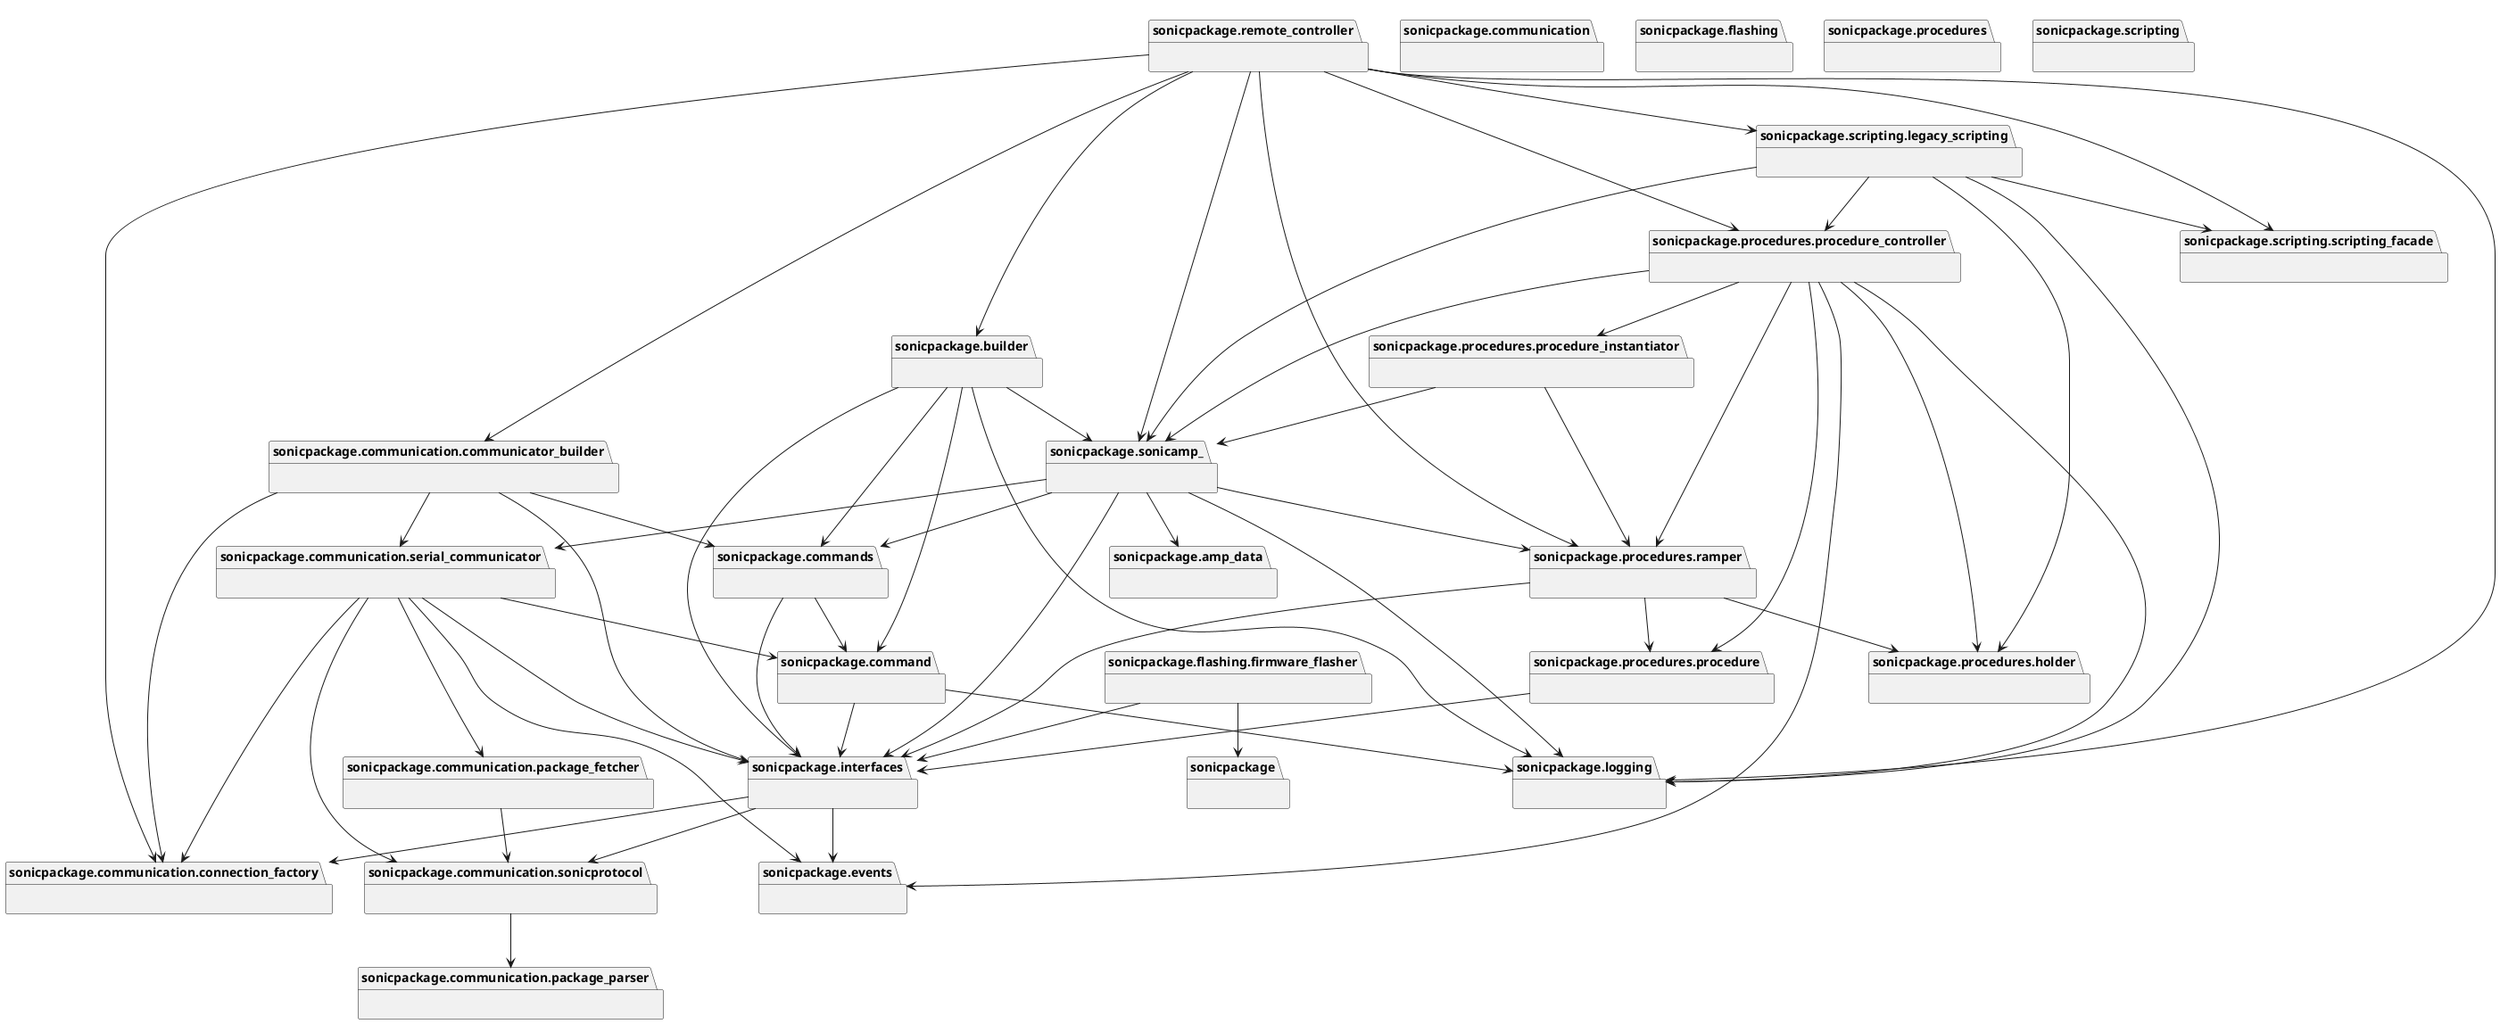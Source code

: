 @startuml packages_sonicpackage
set namespaceSeparator none
package "sonicpackage" as sonicpackage {
}
package "sonicpackage.amp_data" as sonicpackage.amp_data {
}
package "sonicpackage.builder" as sonicpackage.builder {
}
package "sonicpackage.command" as sonicpackage.command {
}
package "sonicpackage.commands" as sonicpackage.commands {
}
package "sonicpackage.communication" as sonicpackage.communication {
}
package "sonicpackage.communication.communicator_builder" as sonicpackage.communication.communicator_builder {
}
package "sonicpackage.communication.connection_factory" as sonicpackage.communication.connection_factory {
}
package "sonicpackage.communication.package_fetcher" as sonicpackage.communication.package_fetcher {
}
package "sonicpackage.communication.package_parser" as sonicpackage.communication.package_parser {
}
package "sonicpackage.communication.serial_communicator" as sonicpackage.communication.serial_communicator {
}
package "sonicpackage.communication.sonicprotocol" as sonicpackage.communication.sonicprotocol {
}
package "sonicpackage.events" as sonicpackage.events {
}
package "sonicpackage.flashing" as sonicpackage.flashing {
}
package "sonicpackage.flashing.firmware_flasher" as sonicpackage.flashing.firmware_flasher {
}
package "sonicpackage.interfaces" as sonicpackage.interfaces {
}
package "sonicpackage.logging" as sonicpackage.logging {
}
package "sonicpackage.procedures" as sonicpackage.procedures {
}
package "sonicpackage.procedures.holder" as sonicpackage.procedures.holder {
}
package "sonicpackage.procedures.procedure" as sonicpackage.procedures.procedure {
}
package "sonicpackage.procedures.procedure_controller" as sonicpackage.procedures.procedure_controller {
}
package "sonicpackage.procedures.procedure_instantiator" as sonicpackage.procedures.procedure_instantiator {
}
package "sonicpackage.procedures.ramper" as sonicpackage.procedures.ramper {
}
package "sonicpackage.remote_controller" as sonicpackage.remote_controller {
}
package "sonicpackage.scripting" as sonicpackage.scripting {
}
package "sonicpackage.scripting.legacy_scripting" as sonicpackage.scripting.legacy_scripting {
}
package "sonicpackage.scripting.scripting_facade" as sonicpackage.scripting.scripting_facade {
}
package "sonicpackage.sonicamp_" as sonicpackage.sonicamp_ {
}
sonicpackage.builder --> sonicpackage.command
sonicpackage.builder --> sonicpackage.commands
sonicpackage.builder --> sonicpackage.interfaces
sonicpackage.builder --> sonicpackage.logging
sonicpackage.builder --> sonicpackage.sonicamp_
sonicpackage.command --> sonicpackage.interfaces
sonicpackage.command --> sonicpackage.logging
sonicpackage.commands --> sonicpackage.command
sonicpackage.commands --> sonicpackage.interfaces
sonicpackage.communication.communicator_builder --> sonicpackage.commands
sonicpackage.communication.communicator_builder --> sonicpackage.communication.connection_factory
sonicpackage.communication.communicator_builder --> sonicpackage.communication.serial_communicator
sonicpackage.communication.communicator_builder --> sonicpackage.interfaces
sonicpackage.communication.package_fetcher --> sonicpackage.communication.sonicprotocol
sonicpackage.communication.serial_communicator --> sonicpackage.command
sonicpackage.communication.serial_communicator --> sonicpackage.communication.connection_factory
sonicpackage.communication.serial_communicator --> sonicpackage.communication.package_fetcher
sonicpackage.communication.serial_communicator --> sonicpackage.communication.sonicprotocol
sonicpackage.communication.serial_communicator --> sonicpackage.events
sonicpackage.communication.serial_communicator --> sonicpackage.interfaces
sonicpackage.communication.sonicprotocol --> sonicpackage.communication.package_parser
sonicpackage.flashing.firmware_flasher --> sonicpackage
sonicpackage.flashing.firmware_flasher --> sonicpackage.interfaces
sonicpackage.interfaces --> sonicpackage.communication.connection_factory
sonicpackage.interfaces --> sonicpackage.communication.sonicprotocol
sonicpackage.interfaces --> sonicpackage.events
sonicpackage.procedures.procedure --> sonicpackage.interfaces
sonicpackage.procedures.procedure_controller --> sonicpackage.events
sonicpackage.procedures.procedure_controller --> sonicpackage.logging
sonicpackage.procedures.procedure_controller --> sonicpackage.procedures.holder
sonicpackage.procedures.procedure_controller --> sonicpackage.procedures.procedure
sonicpackage.procedures.procedure_controller --> sonicpackage.procedures.procedure_instantiator
sonicpackage.procedures.procedure_controller --> sonicpackage.procedures.ramper
sonicpackage.procedures.procedure_controller --> sonicpackage.sonicamp_
sonicpackage.procedures.procedure_instantiator --> sonicpackage.procedures.ramper
sonicpackage.procedures.procedure_instantiator --> sonicpackage.sonicamp_
sonicpackage.procedures.ramper --> sonicpackage.interfaces
sonicpackage.procedures.ramper --> sonicpackage.procedures.holder
sonicpackage.procedures.ramper --> sonicpackage.procedures.procedure
sonicpackage.remote_controller --> sonicpackage.builder
sonicpackage.remote_controller --> sonicpackage.communication.communicator_builder
sonicpackage.remote_controller --> sonicpackage.communication.connection_factory
sonicpackage.remote_controller --> sonicpackage.logging
sonicpackage.remote_controller --> sonicpackage.procedures.procedure_controller
sonicpackage.remote_controller --> sonicpackage.procedures.ramper
sonicpackage.remote_controller --> sonicpackage.scripting.legacy_scripting
sonicpackage.remote_controller --> sonicpackage.scripting.scripting_facade
sonicpackage.remote_controller --> sonicpackage.sonicamp_
sonicpackage.scripting.legacy_scripting --> sonicpackage.logging
sonicpackage.scripting.legacy_scripting --> sonicpackage.procedures.holder
sonicpackage.scripting.legacy_scripting --> sonicpackage.procedures.procedure_controller
sonicpackage.scripting.legacy_scripting --> sonicpackage.scripting.scripting_facade
sonicpackage.scripting.legacy_scripting --> sonicpackage.sonicamp_
sonicpackage.sonicamp_ --> sonicpackage.amp_data
sonicpackage.sonicamp_ --> sonicpackage.commands
sonicpackage.sonicamp_ --> sonicpackage.communication.serial_communicator
sonicpackage.sonicamp_ --> sonicpackage.interfaces
sonicpackage.sonicamp_ --> sonicpackage.logging
sonicpackage.sonicamp_ --> sonicpackage.procedures.ramper
@enduml
